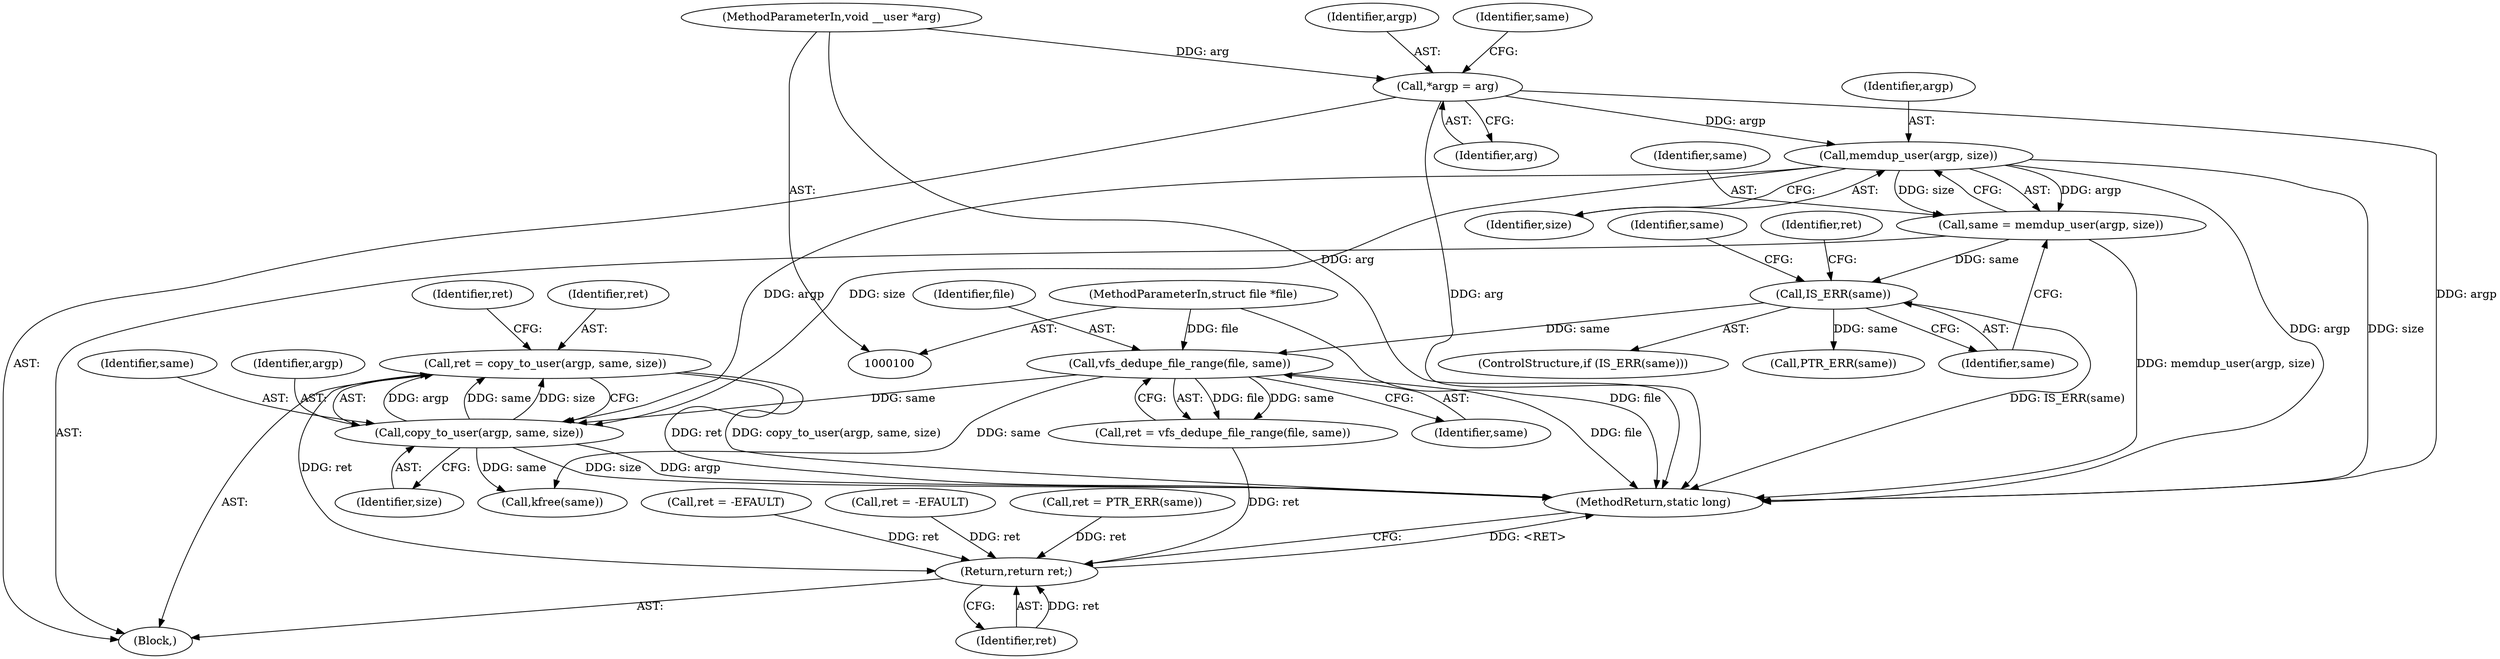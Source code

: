 digraph "0_linux_10eec60ce79187686e052092e5383c99b4420a20@API" {
"1000158" [label="(Call,ret = copy_to_user(argp, same, size))"];
"1000160" [label="(Call,copy_to_user(argp, same, size))"];
"1000130" [label="(Call,memdup_user(argp, size))"];
"1000105" [label="(Call,*argp = arg)"];
"1000102" [label="(MethodParameterIn,void __user *arg)"];
"1000152" [label="(Call,vfs_dedupe_file_range(file, same))"];
"1000101" [label="(MethodParameterIn,struct file *file)"];
"1000134" [label="(Call,IS_ERR(same))"];
"1000128" [label="(Call,same = memdup_user(argp, size))"];
"1000173" [label="(Return,return ret;)"];
"1000154" [label="(Identifier,same)"];
"1000166" [label="(Call,ret = -EFAULT)"];
"1000123" [label="(Call,ret = -EFAULT)"];
"1000162" [label="(Identifier,same)"];
"1000161" [label="(Identifier,argp)"];
"1000175" [label="(MethodReturn,static long)"];
"1000137" [label="(Call,ret = PTR_ERR(same))"];
"1000130" [label="(Call,memdup_user(argp, size))"];
"1000153" [label="(Identifier,file)"];
"1000150" [label="(Call,ret = vfs_dedupe_file_range(file, same))"];
"1000107" [label="(Identifier,arg)"];
"1000163" [label="(Identifier,size)"];
"1000173" [label="(Return,return ret;)"];
"1000105" [label="(Call,*argp = arg)"];
"1000171" [label="(Call,kfree(same))"];
"1000158" [label="(Call,ret = copy_to_user(argp, same, size))"];
"1000160" [label="(Call,copy_to_user(argp, same, size))"];
"1000101" [label="(MethodParameterIn,struct file *file)"];
"1000128" [label="(Call,same = memdup_user(argp, size))"];
"1000135" [label="(Identifier,same)"];
"1000139" [label="(Call,PTR_ERR(same))"];
"1000106" [label="(Identifier,argp)"];
"1000103" [label="(Block,)"];
"1000165" [label="(Identifier,ret)"];
"1000159" [label="(Identifier,ret)"];
"1000131" [label="(Identifier,argp)"];
"1000174" [label="(Identifier,ret)"];
"1000132" [label="(Identifier,size)"];
"1000133" [label="(ControlStructure,if (IS_ERR(same)))"];
"1000152" [label="(Call,vfs_dedupe_file_range(file, same))"];
"1000102" [label="(MethodParameterIn,void __user *arg)"];
"1000134" [label="(Call,IS_ERR(same))"];
"1000138" [label="(Identifier,ret)"];
"1000147" [label="(Identifier,same)"];
"1000129" [label="(Identifier,same)"];
"1000110" [label="(Identifier,same)"];
"1000158" -> "1000103"  [label="AST: "];
"1000158" -> "1000160"  [label="CFG: "];
"1000159" -> "1000158"  [label="AST: "];
"1000160" -> "1000158"  [label="AST: "];
"1000165" -> "1000158"  [label="CFG: "];
"1000158" -> "1000175"  [label="DDG: copy_to_user(argp, same, size)"];
"1000158" -> "1000175"  [label="DDG: ret"];
"1000160" -> "1000158"  [label="DDG: argp"];
"1000160" -> "1000158"  [label="DDG: same"];
"1000160" -> "1000158"  [label="DDG: size"];
"1000158" -> "1000173"  [label="DDG: ret"];
"1000160" -> "1000163"  [label="CFG: "];
"1000161" -> "1000160"  [label="AST: "];
"1000162" -> "1000160"  [label="AST: "];
"1000163" -> "1000160"  [label="AST: "];
"1000160" -> "1000175"  [label="DDG: size"];
"1000160" -> "1000175"  [label="DDG: argp"];
"1000130" -> "1000160"  [label="DDG: argp"];
"1000130" -> "1000160"  [label="DDG: size"];
"1000152" -> "1000160"  [label="DDG: same"];
"1000160" -> "1000171"  [label="DDG: same"];
"1000130" -> "1000128"  [label="AST: "];
"1000130" -> "1000132"  [label="CFG: "];
"1000131" -> "1000130"  [label="AST: "];
"1000132" -> "1000130"  [label="AST: "];
"1000128" -> "1000130"  [label="CFG: "];
"1000130" -> "1000175"  [label="DDG: size"];
"1000130" -> "1000175"  [label="DDG: argp"];
"1000130" -> "1000128"  [label="DDG: argp"];
"1000130" -> "1000128"  [label="DDG: size"];
"1000105" -> "1000130"  [label="DDG: argp"];
"1000105" -> "1000103"  [label="AST: "];
"1000105" -> "1000107"  [label="CFG: "];
"1000106" -> "1000105"  [label="AST: "];
"1000107" -> "1000105"  [label="AST: "];
"1000110" -> "1000105"  [label="CFG: "];
"1000105" -> "1000175"  [label="DDG: arg"];
"1000105" -> "1000175"  [label="DDG: argp"];
"1000102" -> "1000105"  [label="DDG: arg"];
"1000102" -> "1000100"  [label="AST: "];
"1000102" -> "1000175"  [label="DDG: arg"];
"1000152" -> "1000150"  [label="AST: "];
"1000152" -> "1000154"  [label="CFG: "];
"1000153" -> "1000152"  [label="AST: "];
"1000154" -> "1000152"  [label="AST: "];
"1000150" -> "1000152"  [label="CFG: "];
"1000152" -> "1000175"  [label="DDG: file"];
"1000152" -> "1000150"  [label="DDG: file"];
"1000152" -> "1000150"  [label="DDG: same"];
"1000101" -> "1000152"  [label="DDG: file"];
"1000134" -> "1000152"  [label="DDG: same"];
"1000152" -> "1000171"  [label="DDG: same"];
"1000101" -> "1000100"  [label="AST: "];
"1000101" -> "1000175"  [label="DDG: file"];
"1000134" -> "1000133"  [label="AST: "];
"1000134" -> "1000135"  [label="CFG: "];
"1000135" -> "1000134"  [label="AST: "];
"1000138" -> "1000134"  [label="CFG: "];
"1000147" -> "1000134"  [label="CFG: "];
"1000134" -> "1000175"  [label="DDG: IS_ERR(same)"];
"1000128" -> "1000134"  [label="DDG: same"];
"1000134" -> "1000139"  [label="DDG: same"];
"1000128" -> "1000103"  [label="AST: "];
"1000129" -> "1000128"  [label="AST: "];
"1000135" -> "1000128"  [label="CFG: "];
"1000128" -> "1000175"  [label="DDG: memdup_user(argp, size)"];
"1000173" -> "1000103"  [label="AST: "];
"1000173" -> "1000174"  [label="CFG: "];
"1000174" -> "1000173"  [label="AST: "];
"1000175" -> "1000173"  [label="CFG: "];
"1000173" -> "1000175"  [label="DDG: <RET>"];
"1000174" -> "1000173"  [label="DDG: ret"];
"1000150" -> "1000173"  [label="DDG: ret"];
"1000166" -> "1000173"  [label="DDG: ret"];
"1000137" -> "1000173"  [label="DDG: ret"];
"1000123" -> "1000173"  [label="DDG: ret"];
}
